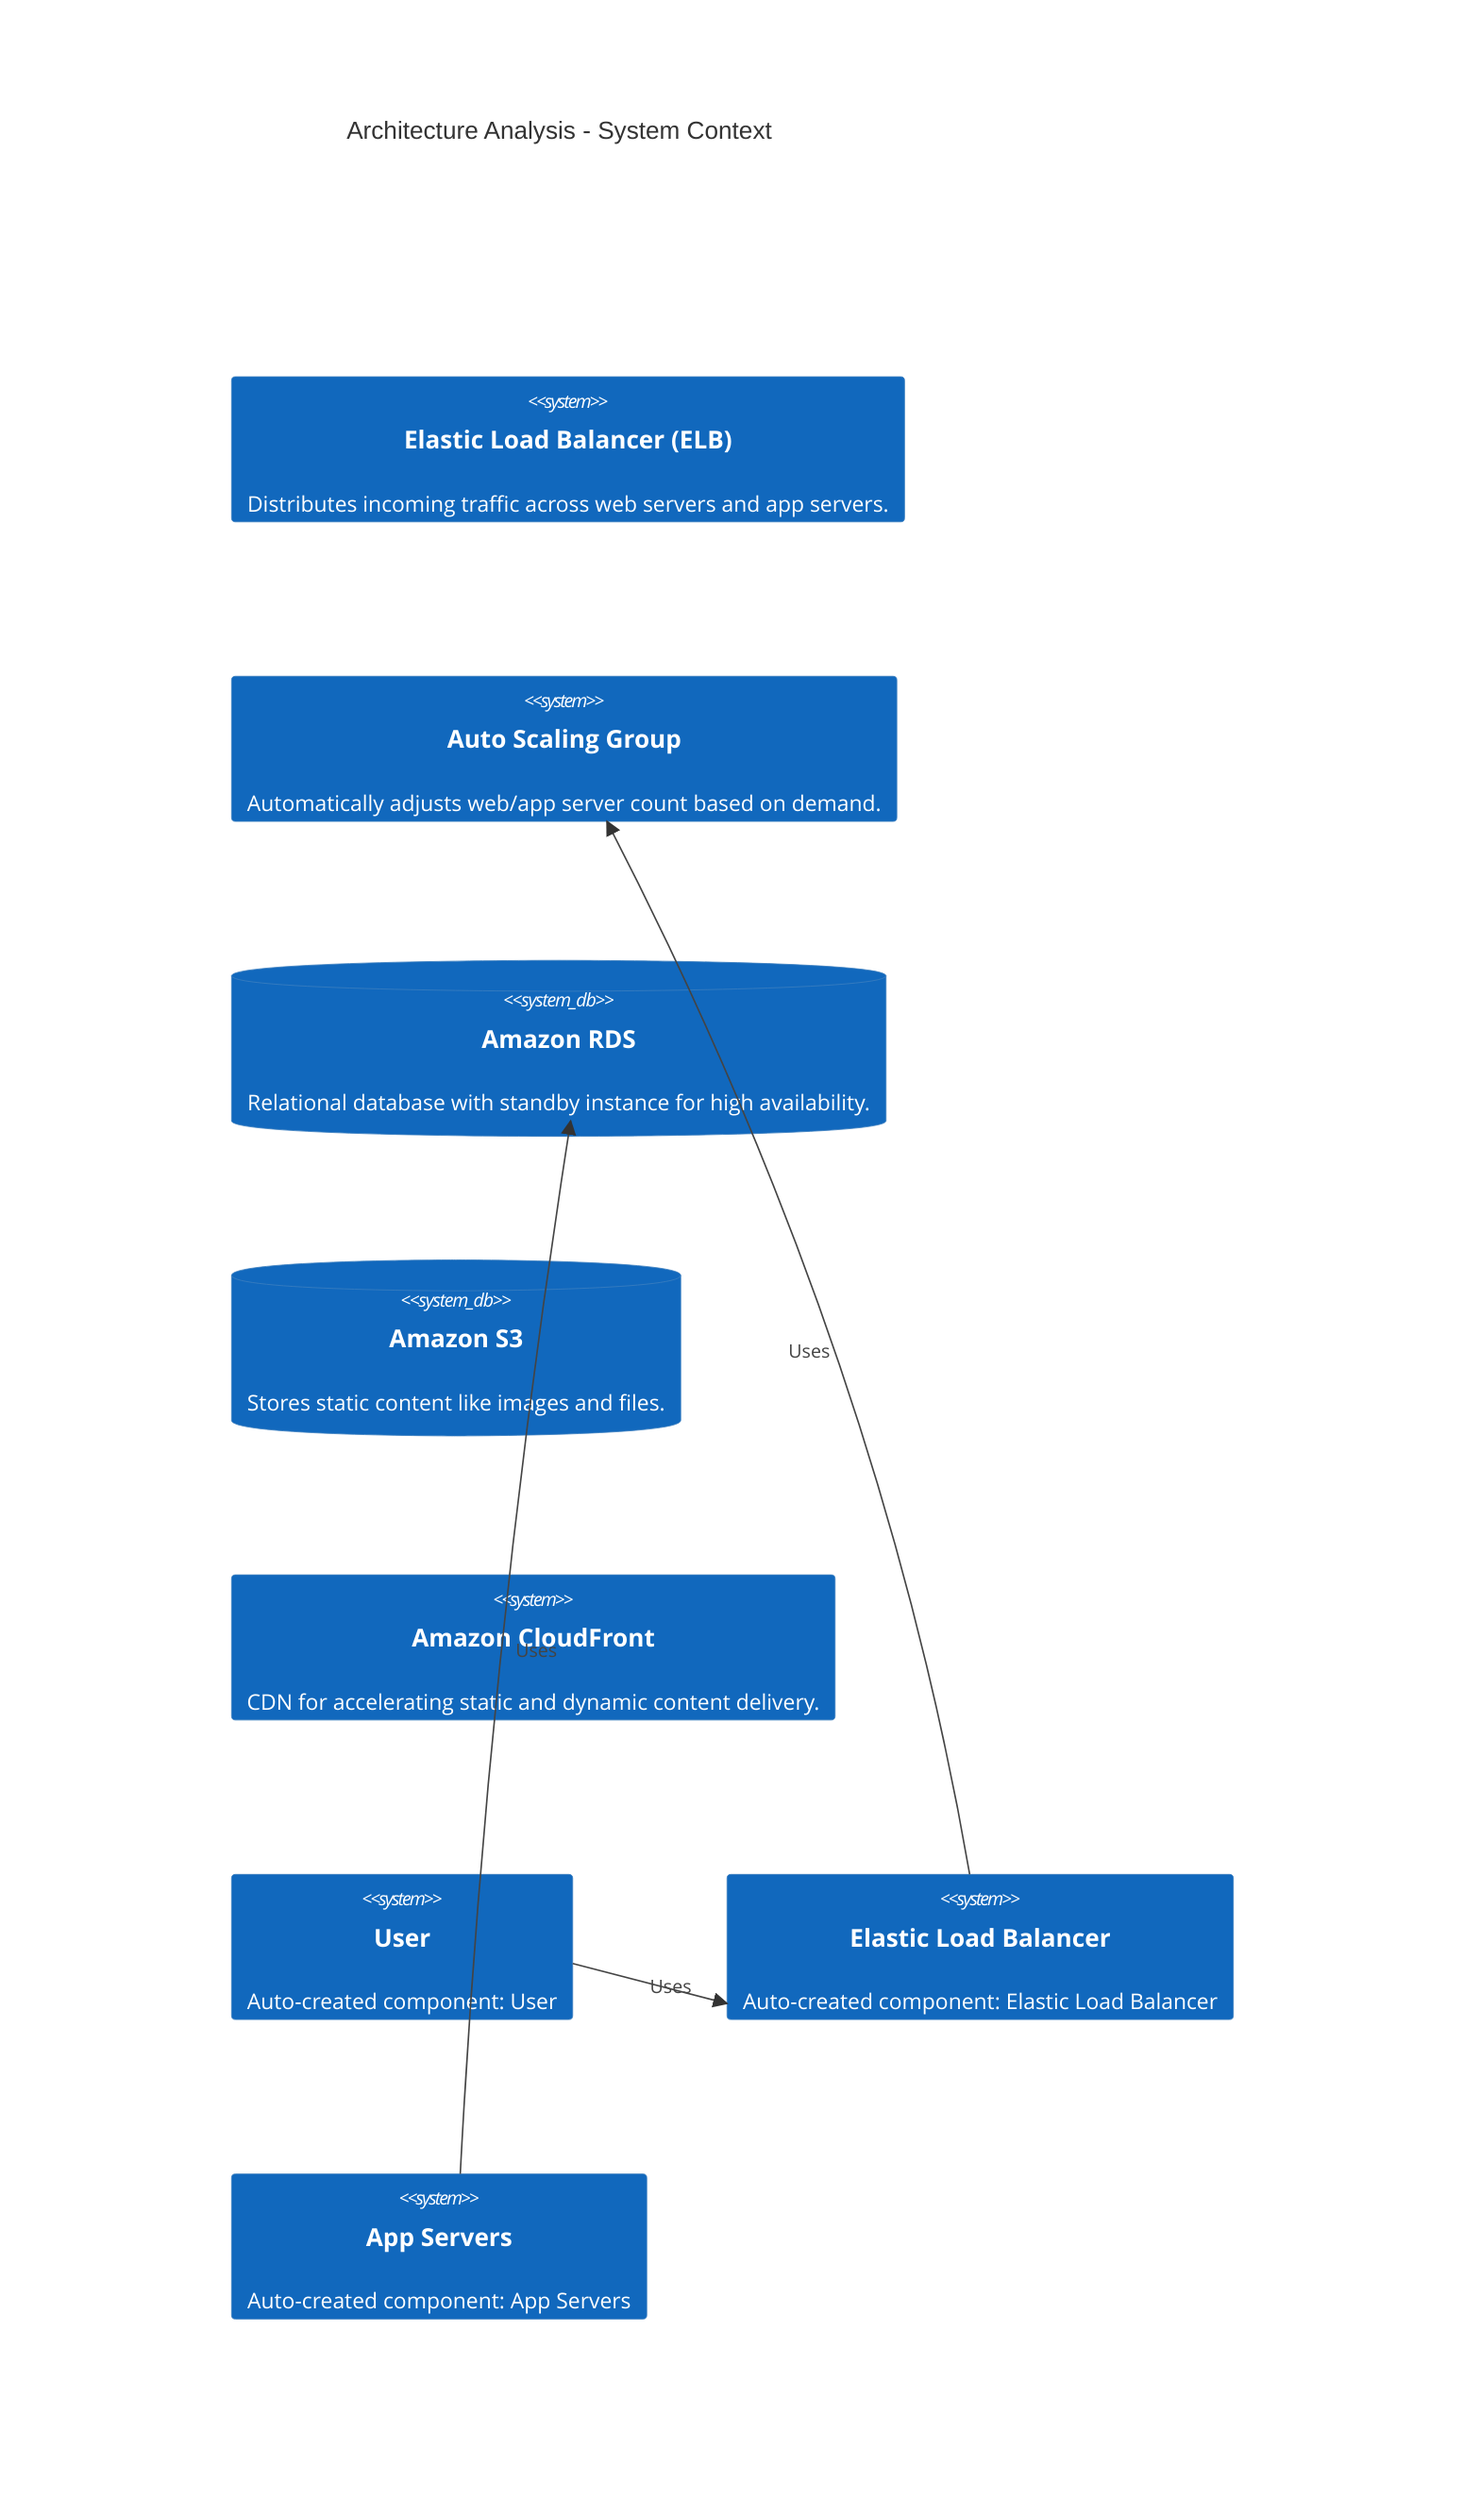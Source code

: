 C4Context
    title Architecture Analysis - System Context
    System(Elastic_Load_Balancer__ELB_, "Elastic Load Balancer (ELB)", "Distributes incoming traffic across web servers and app servers.")
    System(Auto_Scaling_Group, "Auto Scaling Group", "Automatically adjusts web/app server count based on demand.")
    SystemDb(Amazon_RDS, "Amazon RDS", "Relational database with standby instance for high availability.")
    SystemDb(Amazon_S3, "Amazon S3", "Stores static content like images and files.")
    System(Amazon_CloudFront, "Amazon CloudFront", "CDN for accelerating static and dynamic content delivery.")
    System(User, "User", "Auto-created component: User")
    System(Elastic_Load_Balancer, "Elastic Load Balancer", "Auto-created component: Elastic Load Balancer")
    System(App_Servers, "App Servers", "Auto-created component: App Servers")

    Rel(User, Elastic_Load_Balancer, "Uses")
    Rel(Elastic_Load_Balancer, Auto_Scaling_Group, "Uses")
    Rel(App_Servers, Amazon_RDS, "Uses")